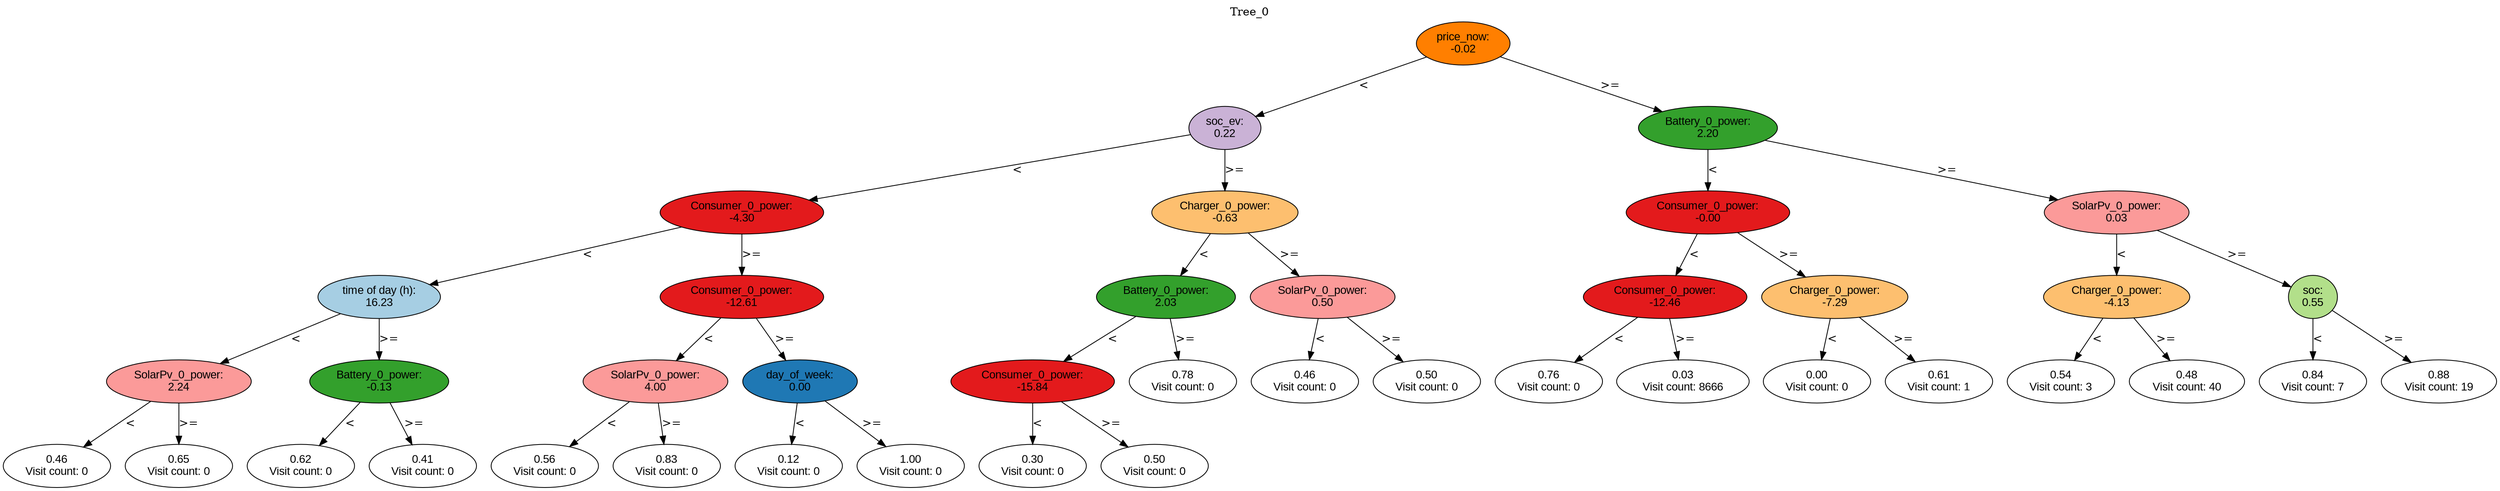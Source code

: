 digraph BST {
    node [fontname="Arial" style=filled colorscheme=paired12];
    0 [ label = "price_now:
-0.02" fillcolor=8];
    1 [ label = "soc_ev:
0.22" fillcolor=9];
    2 [ label = "Consumer_0_power:
-4.30" fillcolor=6];
    3 [ label = "time of day (h):
16.23" fillcolor=1];
    4 [ label = "SolarPv_0_power:
2.24" fillcolor=5];
    5 [ label = "0.46
Visit count: 0" fillcolor=white];
    6 [ label = "0.65
Visit count: 0" fillcolor=white];
    7 [ label = "Battery_0_power:
-0.13" fillcolor=4];
    8 [ label = "0.62
Visit count: 0" fillcolor=white];
    9 [ label = "0.41
Visit count: 0" fillcolor=white];
    10 [ label = "Consumer_0_power:
-12.61" fillcolor=6];
    11 [ label = "SolarPv_0_power:
4.00" fillcolor=5];
    12 [ label = "0.56
Visit count: 0" fillcolor=white];
    13 [ label = "0.83
Visit count: 0" fillcolor=white];
    14 [ label = "day_of_week:
0.00" fillcolor=2];
    15 [ label = "0.12
Visit count: 0" fillcolor=white];
    16 [ label = "1.00
Visit count: 0" fillcolor=white];
    17 [ label = "Charger_0_power:
-0.63" fillcolor=7];
    18 [ label = "Battery_0_power:
2.03" fillcolor=4];
    19 [ label = "Consumer_0_power:
-15.84" fillcolor=6];
    20 [ label = "0.30
Visit count: 0" fillcolor=white];
    21 [ label = "0.50
Visit count: 0" fillcolor=white];
    22 [ label = "0.78
Visit count: 0" fillcolor=white];
    23 [ label = "SolarPv_0_power:
0.50" fillcolor=5];
    24 [ label = "0.46
Visit count: 0" fillcolor=white];
    25 [ label = "0.50
Visit count: 0" fillcolor=white];
    26 [ label = "Battery_0_power:
2.20" fillcolor=4];
    27 [ label = "Consumer_0_power:
-0.00" fillcolor=6];
    28 [ label = "Consumer_0_power:
-12.46" fillcolor=6];
    29 [ label = "0.76
Visit count: 0" fillcolor=white];
    30 [ label = "0.03
Visit count: 8666" fillcolor=white];
    31 [ label = "Charger_0_power:
-7.29" fillcolor=7];
    32 [ label = "0.00
Visit count: 0" fillcolor=white];
    33 [ label = "0.61
Visit count: 1" fillcolor=white];
    34 [ label = "SolarPv_0_power:
0.03" fillcolor=5];
    35 [ label = "Charger_0_power:
-4.13" fillcolor=7];
    36 [ label = "0.54
Visit count: 3" fillcolor=white];
    37 [ label = "0.48
Visit count: 40" fillcolor=white];
    38 [ label = "soc:
0.55" fillcolor=3];
    39 [ label = "0.84
Visit count: 7" fillcolor=white];
    40 [ label = "0.88
Visit count: 19" fillcolor=white];

    0  -> 1[ label = "<"];
    0  -> 26[ label = ">="];
    1  -> 2[ label = "<"];
    1  -> 17[ label = ">="];
    2  -> 3[ label = "<"];
    2  -> 10[ label = ">="];
    3  -> 4[ label = "<"];
    3  -> 7[ label = ">="];
    4  -> 5[ label = "<"];
    4  -> 6[ label = ">="];
    7  -> 8[ label = "<"];
    7  -> 9[ label = ">="];
    10  -> 11[ label = "<"];
    10  -> 14[ label = ">="];
    11  -> 12[ label = "<"];
    11  -> 13[ label = ">="];
    14  -> 15[ label = "<"];
    14  -> 16[ label = ">="];
    17  -> 18[ label = "<"];
    17  -> 23[ label = ">="];
    18  -> 19[ label = "<"];
    18  -> 22[ label = ">="];
    19  -> 20[ label = "<"];
    19  -> 21[ label = ">="];
    23  -> 24[ label = "<"];
    23  -> 25[ label = ">="];
    26  -> 27[ label = "<"];
    26  -> 34[ label = ">="];
    27  -> 28[ label = "<"];
    27  -> 31[ label = ">="];
    28  -> 29[ label = "<"];
    28  -> 30[ label = ">="];
    31  -> 32[ label = "<"];
    31  -> 33[ label = ">="];
    34  -> 35[ label = "<"];
    34  -> 38[ label = ">="];
    35  -> 36[ label = "<"];
    35  -> 37[ label = ">="];
    38  -> 39[ label = "<"];
    38  -> 40[ label = ">="];

    labelloc="t";
    label="Tree_0";
}